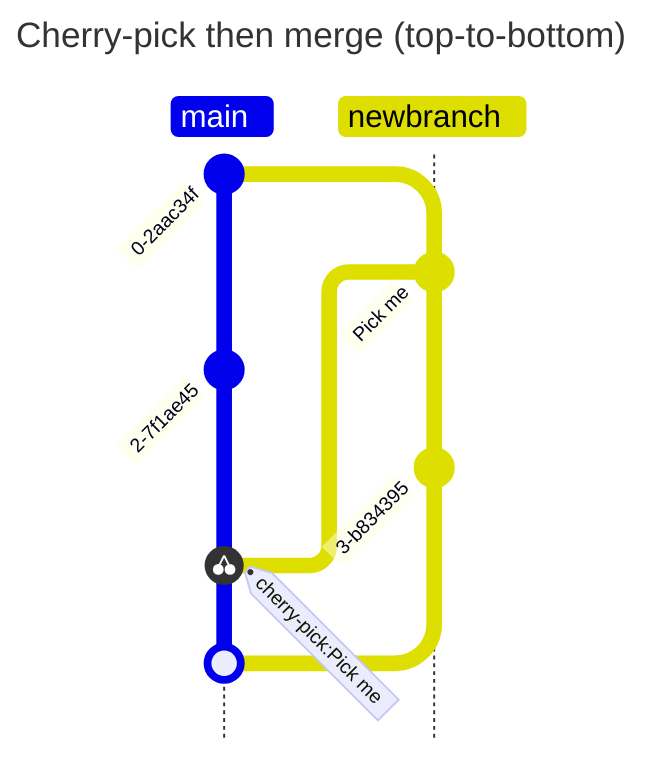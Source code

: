 ---
title: Cherry-pick then merge (top-to-bottom)
---
gitGraph TB:
commit
branch newbranch
checkout newbranch
commit id: "Pick me"
checkout main
commit
checkout newbranch
commit
checkout main
cherry-pick id: "Pick me"
merge newbranch
